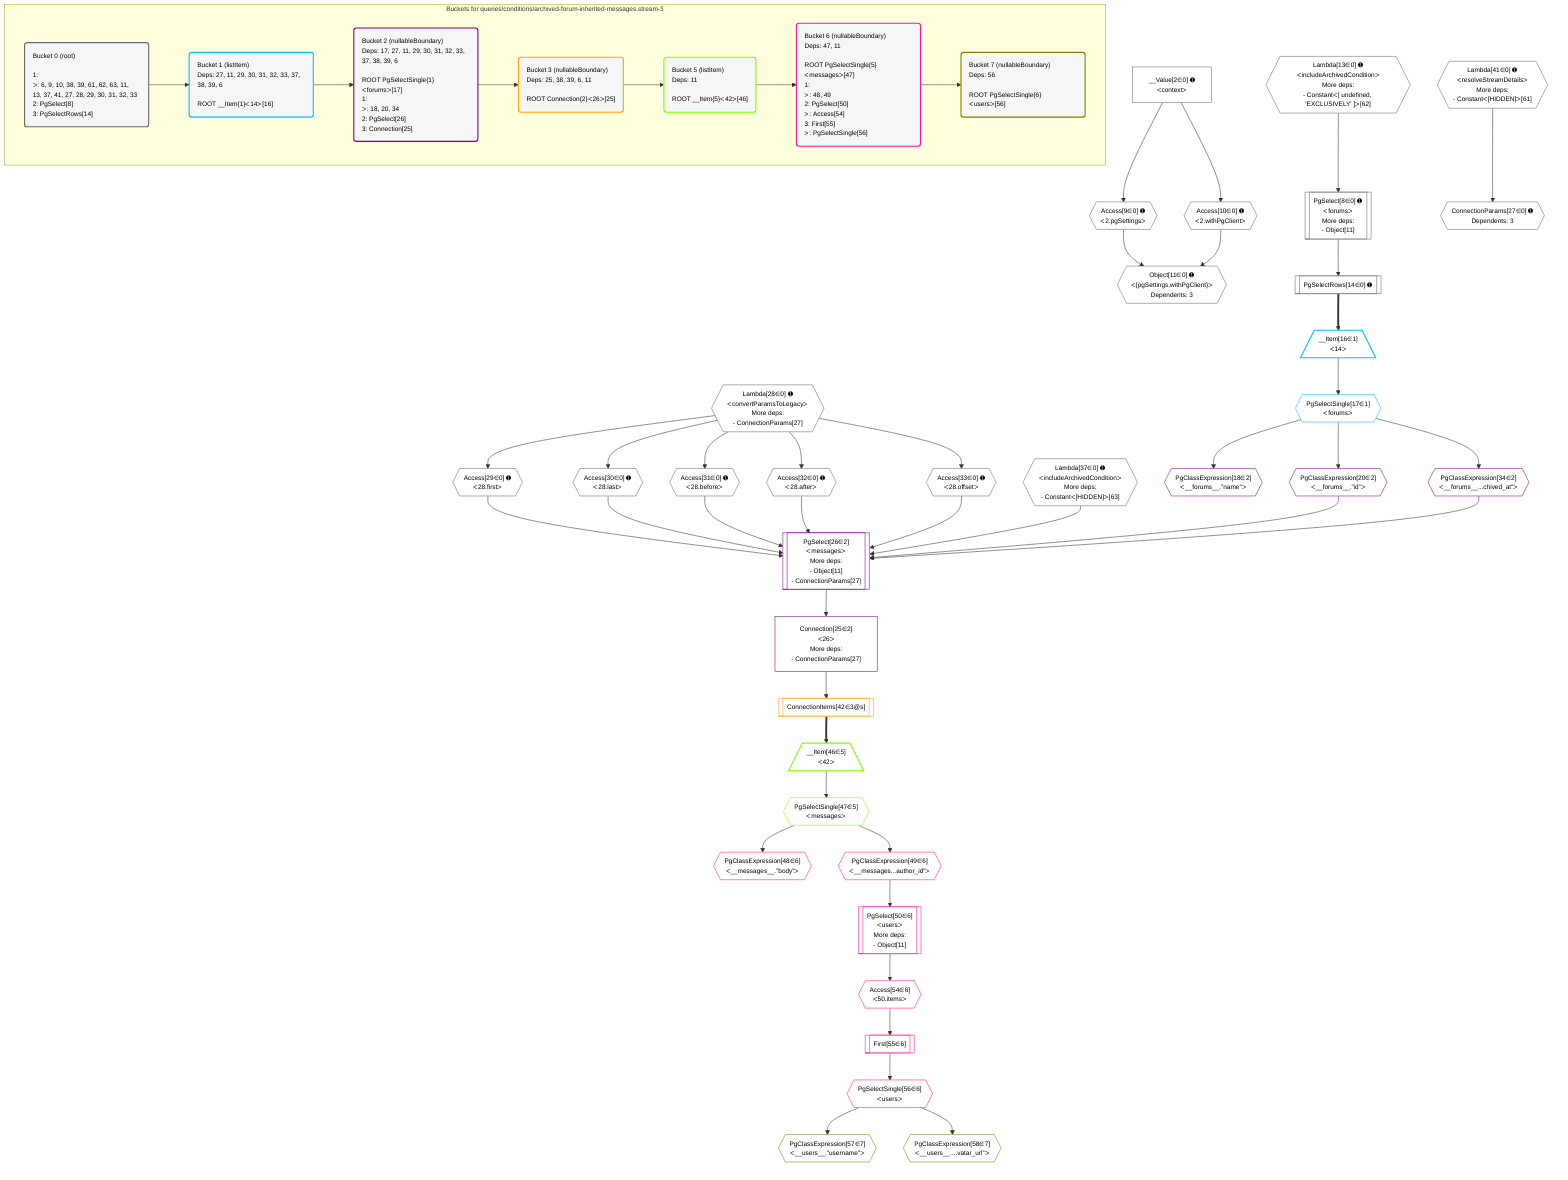 %%{init: {'themeVariables': { 'fontSize': '12px'}}}%%
graph TD
    classDef path fill:#eee,stroke:#000,color:#000
    classDef plan fill:#fff,stroke-width:1px,color:#000
    classDef itemplan fill:#fff,stroke-width:2px,color:#000
    classDef unbatchedplan fill:#dff,stroke-width:1px,color:#000
    classDef sideeffectplan fill:#fcc,stroke-width:2px,color:#000
    classDef bucket fill:#f6f6f6,color:#000,stroke-width:2px,text-align:left

    subgraph "Buckets for queries/conditions/archived-forum-inherited-messages.stream-3"
    Bucket0("Bucket 0 (root)<br /><br />1: <br />ᐳ: 6, 9, 10, 38, 39, 61, 62, 63, 11, 13, 37, 41, 27, 28, 29, 30, 31, 32, 33<br />2: PgSelect[8]<br />3: PgSelectRows[14]"):::bucket
    Bucket1("Bucket 1 (listItem)<br />Deps: 27, 11, 29, 30, 31, 32, 33, 37, 38, 39, 6<br /><br />ROOT __Item{1}ᐸ14ᐳ[16]"):::bucket
    Bucket2("Bucket 2 (nullableBoundary)<br />Deps: 17, 27, 11, 29, 30, 31, 32, 33, 37, 38, 39, 6<br /><br />ROOT PgSelectSingle{1}ᐸforumsᐳ[17]<br />1: <br />ᐳ: 18, 20, 34<br />2: PgSelect[26]<br />3: Connection[25]"):::bucket
    Bucket3("Bucket 3 (nullableBoundary)<br />Deps: 25, 38, 39, 6, 11<br /><br />ROOT Connection{2}ᐸ26ᐳ[25]"):::bucket
    Bucket5("Bucket 5 (listItem)<br />Deps: 11<br /><br />ROOT __Item{5}ᐸ42ᐳ[46]"):::bucket
    Bucket6("Bucket 6 (nullableBoundary)<br />Deps: 47, 11<br /><br />ROOT PgSelectSingle{5}ᐸmessagesᐳ[47]<br />1: <br />ᐳ: 48, 49<br />2: PgSelect[50]<br />ᐳ: Access[54]<br />3: First[55]<br />ᐳ: PgSelectSingle[56]"):::bucket
    Bucket7("Bucket 7 (nullableBoundary)<br />Deps: 56<br /><br />ROOT PgSelectSingle{6}ᐸusersᐳ[56]"):::bucket
    end
    Bucket0 --> Bucket1
    Bucket1 --> Bucket2
    Bucket2 --> Bucket3
    Bucket3 --> Bucket5
    Bucket5 --> Bucket6
    Bucket6 --> Bucket7

    %% plan dependencies
    PgSelect8[["PgSelect[8∈0] ➊<br />ᐸforumsᐳ<br />More deps:<br />- Object[11]"]]:::plan
    Lambda13{{"Lambda[13∈0] ➊<br />ᐸincludeArchivedConditionᐳ<br />More deps:<br />- Constantᐸ[ undefined, 'EXCLUSIVELY' ]ᐳ[62]"}}:::plan
    Lambda13 --> PgSelect8
    Object11{{"Object[11∈0] ➊<br />ᐸ{pgSettings,withPgClient}ᐳ<br />Dependents: 3"}}:::plan
    Access9{{"Access[9∈0] ➊<br />ᐸ2.pgSettingsᐳ"}}:::plan
    Access10{{"Access[10∈0] ➊<br />ᐸ2.withPgClientᐳ"}}:::plan
    Access9 & Access10 --> Object11
    __Value2["__Value[2∈0] ➊<br />ᐸcontextᐳ"]:::plan
    __Value2 --> Access9
    __Value2 --> Access10
    PgSelectRows14[["PgSelectRows[14∈0] ➊"]]:::plan
    PgSelect8 --> PgSelectRows14
    ConnectionParams27{{"ConnectionParams[27∈0] ➊<br />Dependents: 3"}}:::plan
    Lambda41{{"Lambda[41∈0] ➊<br />ᐸresolveStreamDetailsᐳ<br />More deps:<br />- Constantᐸ[HIDDEN]ᐳ[61]"}}:::plan
    Lambda41 --> ConnectionParams27
    Lambda28{{"Lambda[28∈0] ➊<br />ᐸconvertParamsToLegacyᐳ<br />More deps:<br />- ConnectionParams[27]"}}:::plan
    Access29{{"Access[29∈0] ➊<br />ᐸ28.firstᐳ"}}:::plan
    Lambda28 --> Access29
    Access30{{"Access[30∈0] ➊<br />ᐸ28.lastᐳ"}}:::plan
    Lambda28 --> Access30
    Access31{{"Access[31∈0] ➊<br />ᐸ28.beforeᐳ"}}:::plan
    Lambda28 --> Access31
    Access32{{"Access[32∈0] ➊<br />ᐸ28.afterᐳ"}}:::plan
    Lambda28 --> Access32
    Access33{{"Access[33∈0] ➊<br />ᐸ28.offsetᐳ"}}:::plan
    Lambda28 --> Access33
    Lambda37{{"Lambda[37∈0] ➊<br />ᐸincludeArchivedConditionᐳ<br />More deps:<br />- Constantᐸ[HIDDEN]ᐳ[63]"}}:::plan
    __Item16[/"__Item[16∈1]<br />ᐸ14ᐳ"\]:::itemplan
    PgSelectRows14 ==> __Item16
    PgSelectSingle17{{"PgSelectSingle[17∈1]<br />ᐸforumsᐳ"}}:::plan
    __Item16 --> PgSelectSingle17
    PgSelect26[["PgSelect[26∈2]<br />ᐸmessagesᐳ<br />More deps:<br />- Object[11]<br />- ConnectionParams[27]"]]:::plan
    PgClassExpression20{{"PgClassExpression[20∈2]<br />ᐸ__forums__.”id”ᐳ"}}:::plan
    PgClassExpression34{{"PgClassExpression[34∈2]<br />ᐸ__forums__...chived_at”ᐳ"}}:::plan
    PgClassExpression20 & Access29 & Access30 & Access31 & Access32 & Access33 & PgClassExpression34 & Lambda37 --> PgSelect26
    Connection25["Connection[25∈2]<br />ᐸ26ᐳ<br />More deps:<br />- ConnectionParams[27]"]:::plan
    PgSelect26 --> Connection25
    PgClassExpression18{{"PgClassExpression[18∈2]<br />ᐸ__forums__.”name”ᐳ"}}:::plan
    PgSelectSingle17 --> PgClassExpression18
    PgSelectSingle17 --> PgClassExpression20
    PgSelectSingle17 --> PgClassExpression34
    ConnectionItems42[["ConnectionItems[42∈3@s]"]]:::plan
    Connection25 --> ConnectionItems42
    __Item46[/"__Item[46∈5]<br />ᐸ42ᐳ"\]:::itemplan
    ConnectionItems42 ==> __Item46
    PgSelectSingle47{{"PgSelectSingle[47∈5]<br />ᐸmessagesᐳ"}}:::plan
    __Item46 --> PgSelectSingle47
    PgSelect50[["PgSelect[50∈6]<br />ᐸusersᐳ<br />More deps:<br />- Object[11]"]]:::plan
    PgClassExpression49{{"PgClassExpression[49∈6]<br />ᐸ__messages...author_id”ᐳ"}}:::plan
    PgClassExpression49 --> PgSelect50
    PgClassExpression48{{"PgClassExpression[48∈6]<br />ᐸ__messages__.”body”ᐳ"}}:::plan
    PgSelectSingle47 --> PgClassExpression48
    PgSelectSingle47 --> PgClassExpression49
    Access54{{"Access[54∈6]<br />ᐸ50.itemsᐳ"}}:::plan
    PgSelect50 --> Access54
    First55[["First[55∈6]"]]:::plan
    Access54 --> First55
    PgSelectSingle56{{"PgSelectSingle[56∈6]<br />ᐸusersᐳ"}}:::plan
    First55 --> PgSelectSingle56
    PgClassExpression57{{"PgClassExpression[57∈7]<br />ᐸ__users__.”username”ᐳ"}}:::plan
    PgSelectSingle56 --> PgClassExpression57
    PgClassExpression58{{"PgClassExpression[58∈7]<br />ᐸ__users__....vatar_url”ᐳ"}}:::plan
    PgSelectSingle56 --> PgClassExpression58

    %% define steps
    classDef bucket0 stroke:#696969
    class Bucket0,__Value2,PgSelect8,Access9,Access10,Object11,Lambda13,PgSelectRows14,ConnectionParams27,Lambda28,Access29,Access30,Access31,Access32,Access33,Lambda37,Lambda41 bucket0
    classDef bucket1 stroke:#00bfff
    class Bucket1,__Item16,PgSelectSingle17 bucket1
    classDef bucket2 stroke:#7f007f
    class Bucket2,PgClassExpression18,PgClassExpression20,Connection25,PgSelect26,PgClassExpression34 bucket2
    classDef bucket3 stroke:#ffa500
    class Bucket3,ConnectionItems42 bucket3
    classDef bucket5 stroke:#7fff00
    class Bucket5,__Item46,PgSelectSingle47 bucket5
    classDef bucket6 stroke:#ff1493
    class Bucket6,PgClassExpression48,PgClassExpression49,PgSelect50,Access54,First55,PgSelectSingle56 bucket6
    classDef bucket7 stroke:#808000
    class Bucket7,PgClassExpression57,PgClassExpression58 bucket7